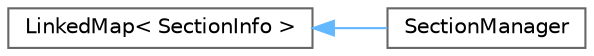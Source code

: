 digraph "Graphical Class Hierarchy"
{
 // INTERACTIVE_SVG=YES
 // LATEX_PDF_SIZE
  bgcolor="transparent";
  edge [fontname=Helvetica,fontsize=10,labelfontname=Helvetica,labelfontsize=10];
  node [fontname=Helvetica,fontsize=10,shape=box,height=0.2,width=0.4];
  rankdir="LR";
  Node0 [id="Node000000",label="LinkedMap\< SectionInfo \>",height=0.2,width=0.4,color="grey40", fillcolor="white", style="filled",URL="$d0/d2c/class_linked_map.html",tooltip=" "];
  Node0 -> Node1 [id="edge192_Node000000_Node000001",dir="back",color="steelblue1",style="solid",tooltip=" "];
  Node1 [id="Node000001",label="SectionManager",height=0.2,width=0.4,color="grey40", fillcolor="white", style="filled",URL="$df/df5/class_section_manager.html",tooltip="singleton class that owns the list of all sections"];
}

